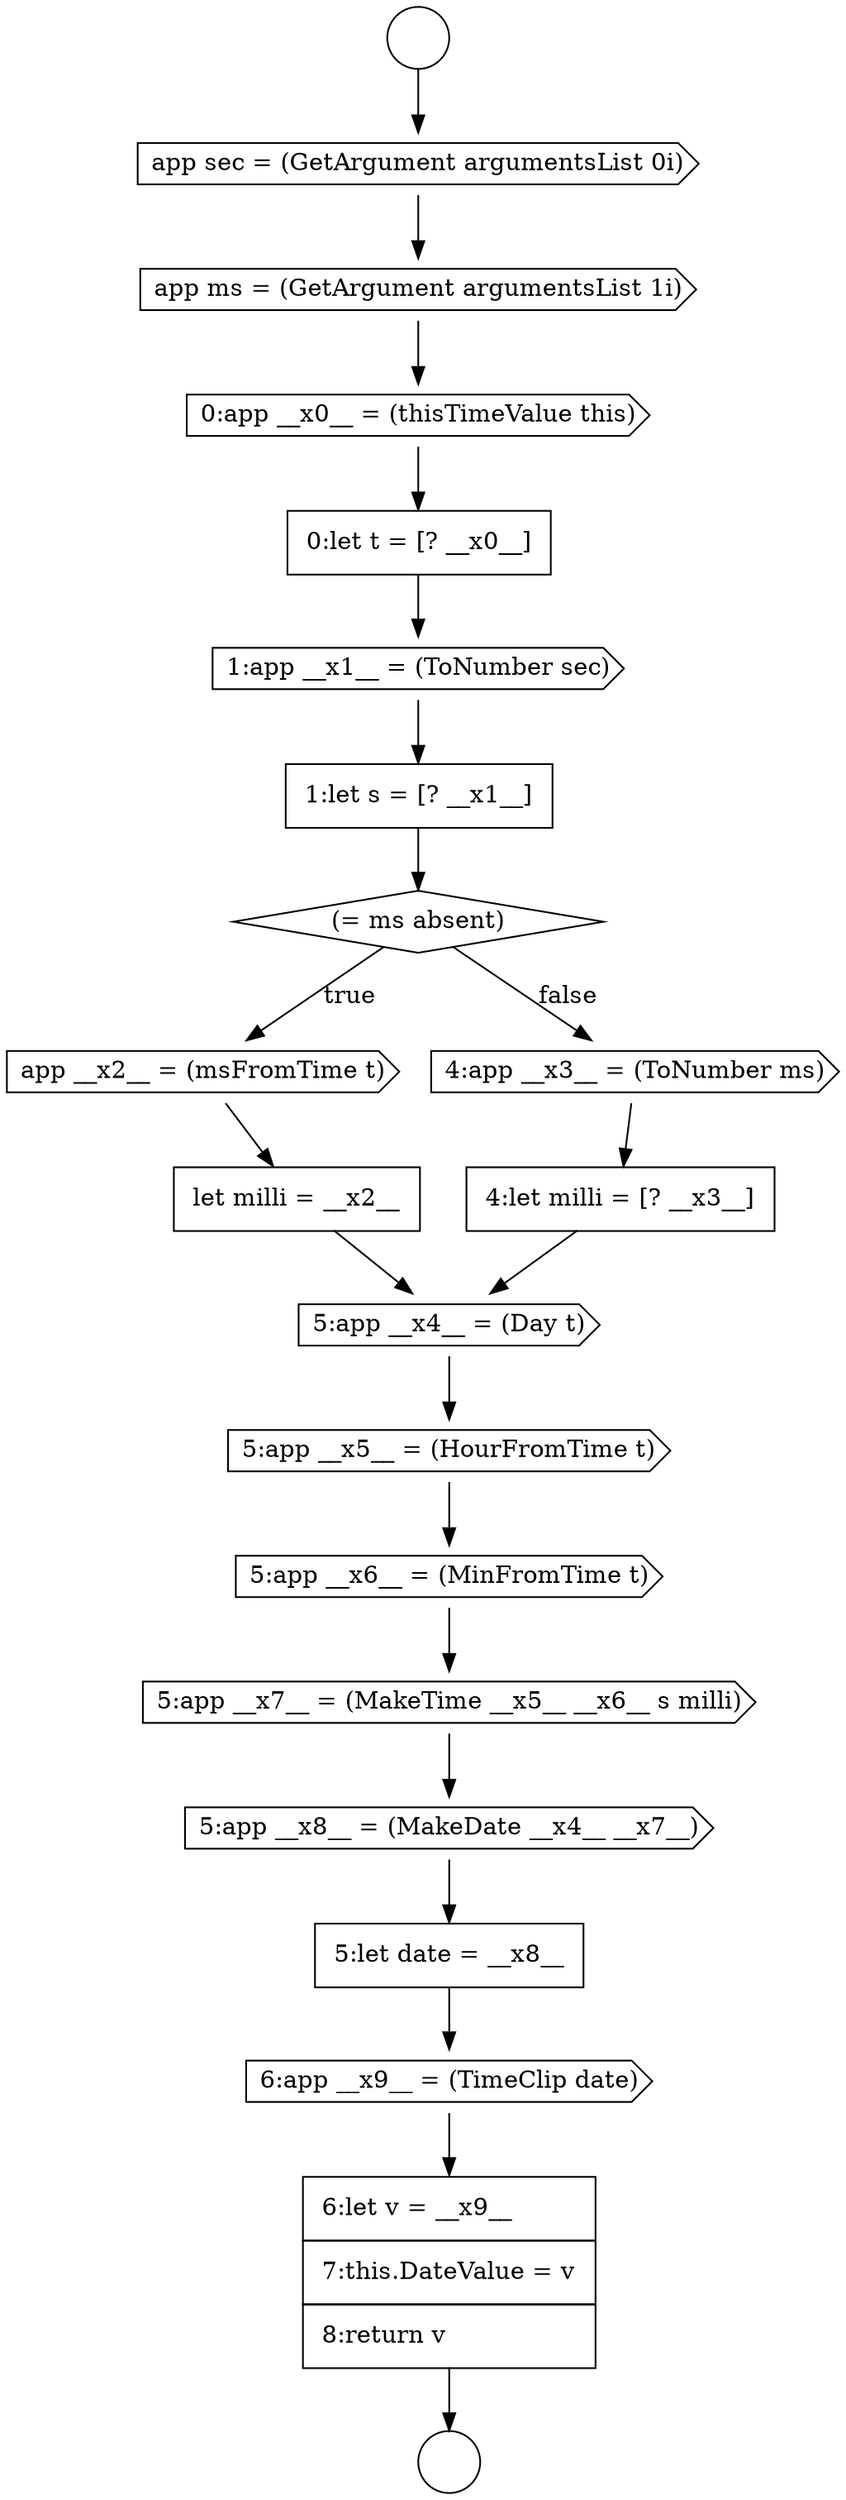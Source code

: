 digraph {
  node12084 [shape=cds, label=<<font color="black">5:app __x8__ = (MakeDate __x4__ __x7__)</font>> color="black" fillcolor="white" style=filled]
  node12077 [shape=none, margin=0, label=<<font color="black">
    <table border="0" cellborder="1" cellspacing="0" cellpadding="10">
      <tr><td align="left">let milli = __x2__</td></tr>
    </table>
  </font>> color="black" fillcolor="white" style=filled]
  node12069 [shape=cds, label=<<font color="black">app sec = (GetArgument argumentsList 0i)</font>> color="black" fillcolor="white" style=filled]
  node12083 [shape=cds, label=<<font color="black">5:app __x7__ = (MakeTime __x5__ __x6__ s milli)</font>> color="black" fillcolor="white" style=filled]
  node12087 [shape=none, margin=0, label=<<font color="black">
    <table border="0" cellborder="1" cellspacing="0" cellpadding="10">
      <tr><td align="left">6:let v = __x9__</td></tr>
      <tr><td align="left">7:this.DateValue = v</td></tr>
      <tr><td align="left">8:return v</td></tr>
    </table>
  </font>> color="black" fillcolor="white" style=filled]
  node12067 [shape=circle label=" " color="black" fillcolor="white" style=filled]
  node12082 [shape=cds, label=<<font color="black">5:app __x6__ = (MinFromTime t)</font>> color="black" fillcolor="white" style=filled]
  node12079 [shape=none, margin=0, label=<<font color="black">
    <table border="0" cellborder="1" cellspacing="0" cellpadding="10">
      <tr><td align="left">4:let milli = [? __x3__]</td></tr>
    </table>
  </font>> color="black" fillcolor="white" style=filled]
  node12086 [shape=cds, label=<<font color="black">6:app __x9__ = (TimeClip date)</font>> color="black" fillcolor="white" style=filled]
  node12075 [shape=diamond, label=<<font color="black">(= ms absent)</font>> color="black" fillcolor="white" style=filled]
  node12071 [shape=cds, label=<<font color="black">0:app __x0__ = (thisTimeValue this)</font>> color="black" fillcolor="white" style=filled]
  node12080 [shape=cds, label=<<font color="black">5:app __x4__ = (Day t)</font>> color="black" fillcolor="white" style=filled]
  node12081 [shape=cds, label=<<font color="black">5:app __x5__ = (HourFromTime t)</font>> color="black" fillcolor="white" style=filled]
  node12076 [shape=cds, label=<<font color="black">app __x2__ = (msFromTime t)</font>> color="black" fillcolor="white" style=filled]
  node12085 [shape=none, margin=0, label=<<font color="black">
    <table border="0" cellborder="1" cellspacing="0" cellpadding="10">
      <tr><td align="left">5:let date = __x8__</td></tr>
    </table>
  </font>> color="black" fillcolor="white" style=filled]
  node12070 [shape=cds, label=<<font color="black">app ms = (GetArgument argumentsList 1i)</font>> color="black" fillcolor="white" style=filled]
  node12078 [shape=cds, label=<<font color="black">4:app __x3__ = (ToNumber ms)</font>> color="black" fillcolor="white" style=filled]
  node12068 [shape=circle label=" " color="black" fillcolor="white" style=filled]
  node12073 [shape=cds, label=<<font color="black">1:app __x1__ = (ToNumber sec)</font>> color="black" fillcolor="white" style=filled]
  node12074 [shape=none, margin=0, label=<<font color="black">
    <table border="0" cellborder="1" cellspacing="0" cellpadding="10">
      <tr><td align="left">1:let s = [? __x1__]</td></tr>
    </table>
  </font>> color="black" fillcolor="white" style=filled]
  node12072 [shape=none, margin=0, label=<<font color="black">
    <table border="0" cellborder="1" cellspacing="0" cellpadding="10">
      <tr><td align="left">0:let t = [? __x0__]</td></tr>
    </table>
  </font>> color="black" fillcolor="white" style=filled]
  node12077 -> node12080 [ color="black"]
  node12084 -> node12085 [ color="black"]
  node12079 -> node12080 [ color="black"]
  node12085 -> node12086 [ color="black"]
  node12076 -> node12077 [ color="black"]
  node12075 -> node12076 [label=<<font color="black">true</font>> color="black"]
  node12075 -> node12078 [label=<<font color="black">false</font>> color="black"]
  node12080 -> node12081 [ color="black"]
  node12069 -> node12070 [ color="black"]
  node12067 -> node12069 [ color="black"]
  node12070 -> node12071 [ color="black"]
  node12083 -> node12084 [ color="black"]
  node12087 -> node12068 [ color="black"]
  node12082 -> node12083 [ color="black"]
  node12078 -> node12079 [ color="black"]
  node12072 -> node12073 [ color="black"]
  node12073 -> node12074 [ color="black"]
  node12071 -> node12072 [ color="black"]
  node12074 -> node12075 [ color="black"]
  node12081 -> node12082 [ color="black"]
  node12086 -> node12087 [ color="black"]
}
